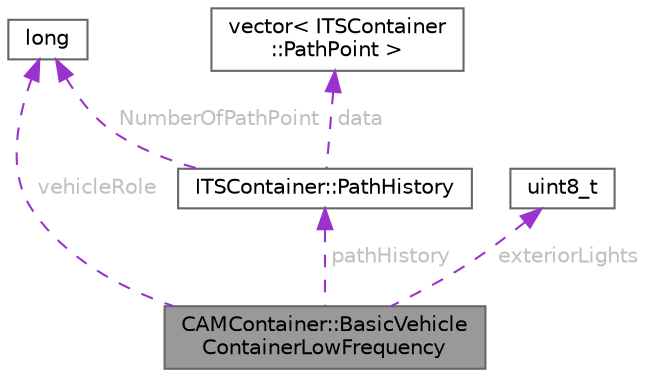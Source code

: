digraph "CAMContainer::BasicVehicleContainerLowFrequency"
{
 // INTERACTIVE_SVG=YES
 // LATEX_PDF_SIZE
  bgcolor="transparent";
  edge [fontname=Helvetica,fontsize=10,labelfontname=Helvetica,labelfontsize=10];
  node [fontname=Helvetica,fontsize=10,shape=box,height=0.2,width=0.4];
  Node1 [id="Node000001",label="CAMContainer::BasicVehicle\lContainerLowFrequency",height=0.2,width=0.4,color="gray40", fillcolor="grey60", style="filled", fontcolor="black",tooltip=" "];
  Node2 -> Node1 [id="edge1_Node000001_Node000002",dir="back",color="darkorchid3",style="dashed",tooltip=" ",label=" vehicleRole",fontcolor="grey" ];
  Node2 [id="Node000002",label="long",height=0.2,width=0.4,color="gray40", fillcolor="white", style="filled",tooltip=" "];
  Node3 -> Node1 [id="edge2_Node000001_Node000003",dir="back",color="darkorchid3",style="dashed",tooltip=" ",label=" exteriorLights",fontcolor="grey" ];
  Node3 [id="Node000003",label="uint8_t",height=0.2,width=0.4,color="gray40", fillcolor="white", style="filled",tooltip=" "];
  Node4 -> Node1 [id="edge3_Node000001_Node000004",dir="back",color="darkorchid3",style="dashed",tooltip=" ",label=" pathHistory",fontcolor="grey" ];
  Node4 [id="Node000004",label="ITSContainer::PathHistory",height=0.2,width=0.4,color="gray40", fillcolor="white", style="filled",URL="$d0/d54/structITSContainer_1_1PathHistory.html",tooltip=" "];
  Node2 -> Node4 [id="edge4_Node000004_Node000002",dir="back",color="darkorchid3",style="dashed",tooltip=" ",label=" NumberOfPathPoint",fontcolor="grey" ];
  Node5 -> Node4 [id="edge5_Node000004_Node000005",dir="back",color="darkorchid3",style="dashed",tooltip=" ",label=" data",fontcolor="grey" ];
  Node5 [id="Node000005",label="vector\< ITSContainer\l::PathPoint \>",height=0.2,width=0.4,color="gray40", fillcolor="white", style="filled",tooltip=" "];
}
